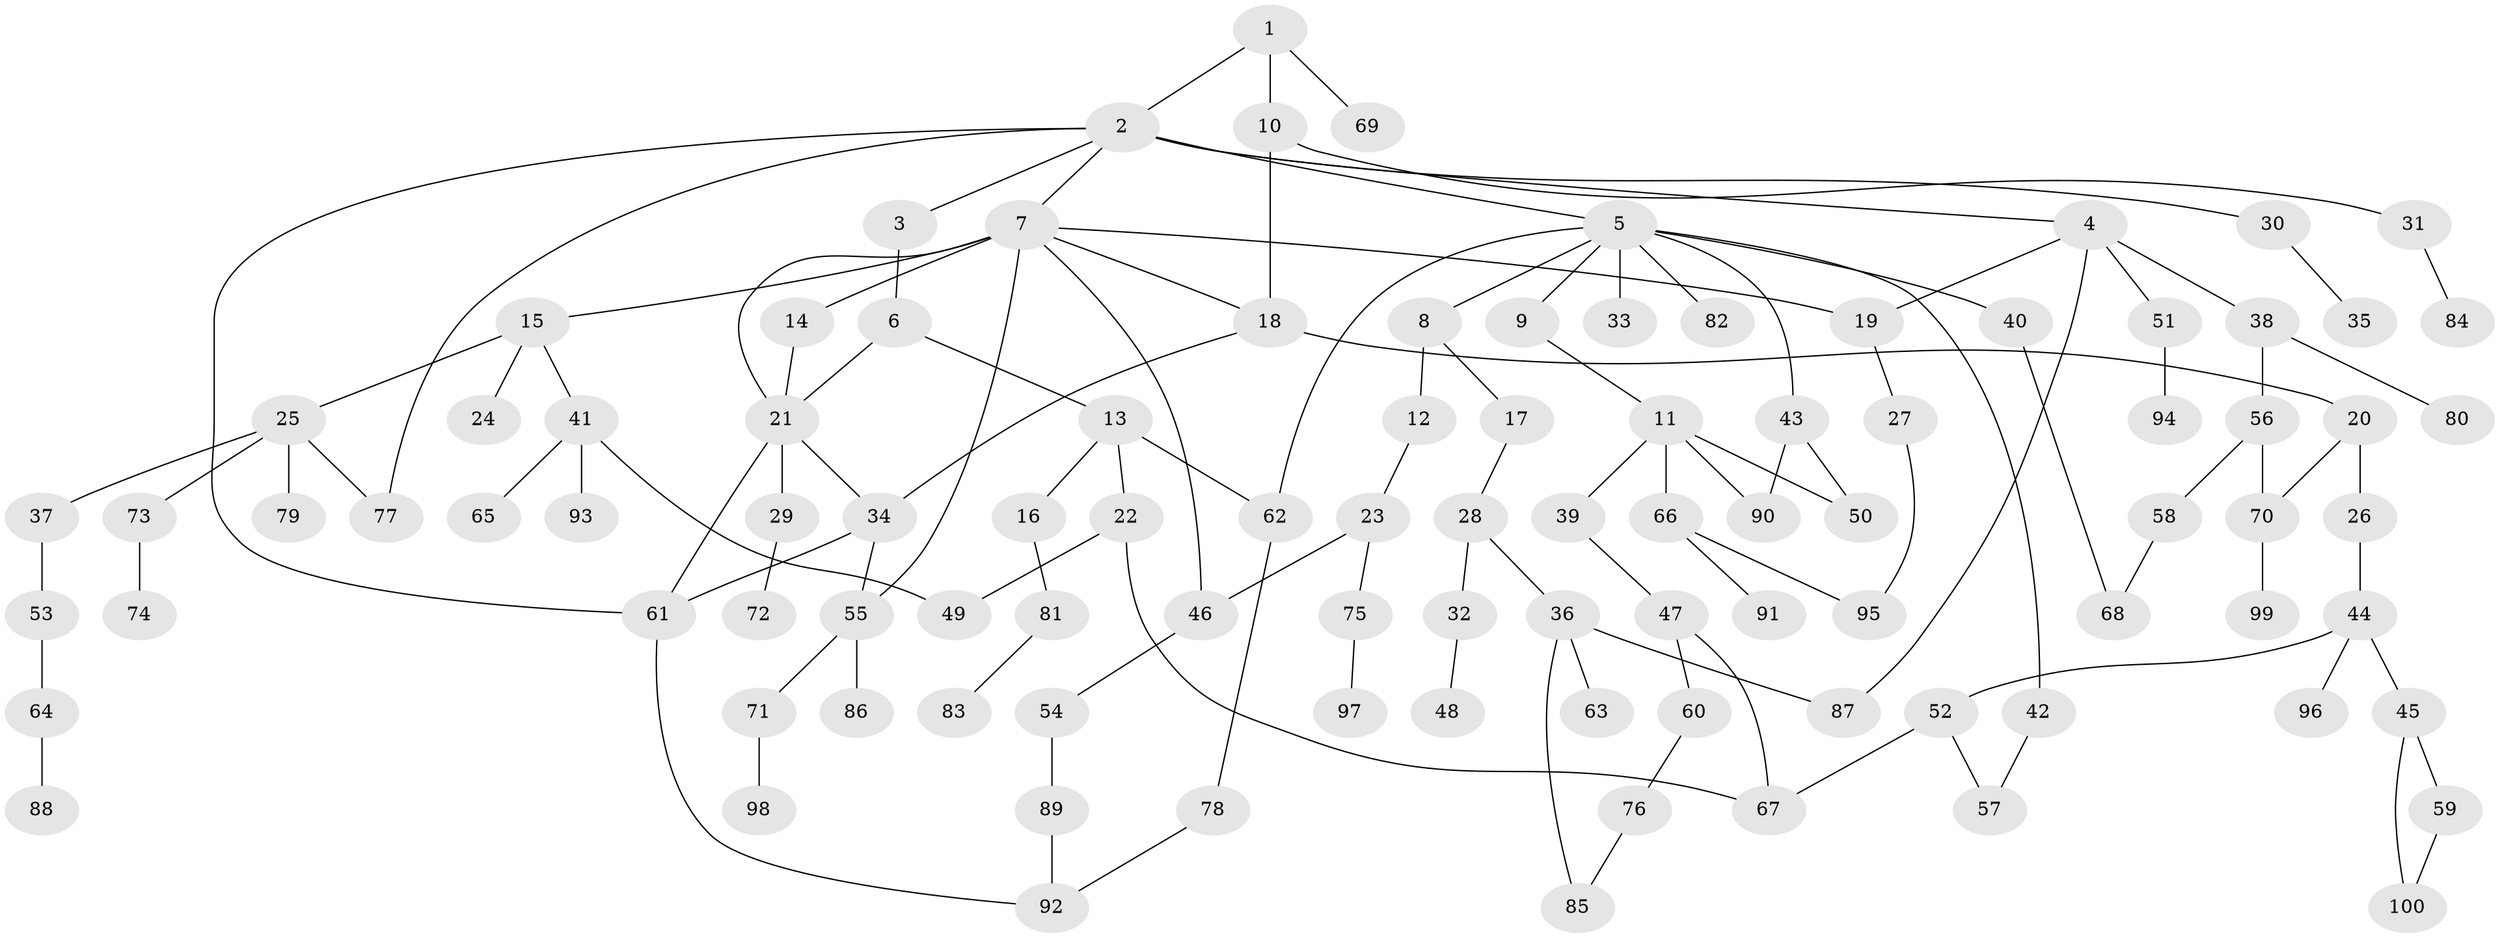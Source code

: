 // coarse degree distribution, {2: 0.3230769230769231, 8: 0.015384615384615385, 5: 0.046153846153846156, 9: 0.03076923076923077, 3: 0.2153846153846154, 4: 0.07692307692307693, 7: 0.015384615384615385, 1: 0.27692307692307694}
// Generated by graph-tools (version 1.1) at 2025/23/03/03/25 07:23:35]
// undirected, 100 vertices, 124 edges
graph export_dot {
graph [start="1"]
  node [color=gray90,style=filled];
  1;
  2;
  3;
  4;
  5;
  6;
  7;
  8;
  9;
  10;
  11;
  12;
  13;
  14;
  15;
  16;
  17;
  18;
  19;
  20;
  21;
  22;
  23;
  24;
  25;
  26;
  27;
  28;
  29;
  30;
  31;
  32;
  33;
  34;
  35;
  36;
  37;
  38;
  39;
  40;
  41;
  42;
  43;
  44;
  45;
  46;
  47;
  48;
  49;
  50;
  51;
  52;
  53;
  54;
  55;
  56;
  57;
  58;
  59;
  60;
  61;
  62;
  63;
  64;
  65;
  66;
  67;
  68;
  69;
  70;
  71;
  72;
  73;
  74;
  75;
  76;
  77;
  78;
  79;
  80;
  81;
  82;
  83;
  84;
  85;
  86;
  87;
  88;
  89;
  90;
  91;
  92;
  93;
  94;
  95;
  96;
  97;
  98;
  99;
  100;
  1 -- 2;
  1 -- 10;
  1 -- 69;
  2 -- 3;
  2 -- 4;
  2 -- 5;
  2 -- 7;
  2 -- 30;
  2 -- 61;
  2 -- 77;
  3 -- 6;
  4 -- 38;
  4 -- 51;
  4 -- 87;
  4 -- 19;
  5 -- 8;
  5 -- 9;
  5 -- 33;
  5 -- 40;
  5 -- 42;
  5 -- 43;
  5 -- 82;
  5 -- 62;
  6 -- 13;
  6 -- 21;
  7 -- 14;
  7 -- 15;
  7 -- 18;
  7 -- 19;
  7 -- 21;
  7 -- 46;
  7 -- 55;
  8 -- 12;
  8 -- 17;
  9 -- 11;
  10 -- 31;
  10 -- 18;
  11 -- 39;
  11 -- 66;
  11 -- 90;
  11 -- 50;
  12 -- 23;
  13 -- 16;
  13 -- 22;
  13 -- 62;
  14 -- 21;
  15 -- 24;
  15 -- 25;
  15 -- 41;
  16 -- 81;
  17 -- 28;
  18 -- 20;
  18 -- 34;
  19 -- 27;
  20 -- 26;
  20 -- 70;
  21 -- 29;
  21 -- 34;
  21 -- 61;
  22 -- 67;
  22 -- 49;
  23 -- 46;
  23 -- 75;
  25 -- 37;
  25 -- 73;
  25 -- 77;
  25 -- 79;
  26 -- 44;
  27 -- 95;
  28 -- 32;
  28 -- 36;
  29 -- 72;
  30 -- 35;
  31 -- 84;
  32 -- 48;
  34 -- 55;
  34 -- 61;
  36 -- 63;
  36 -- 85;
  36 -- 87;
  37 -- 53;
  38 -- 56;
  38 -- 80;
  39 -- 47;
  40 -- 68;
  41 -- 49;
  41 -- 65;
  41 -- 93;
  42 -- 57;
  43 -- 50;
  43 -- 90;
  44 -- 45;
  44 -- 52;
  44 -- 96;
  45 -- 59;
  45 -- 100;
  46 -- 54;
  47 -- 60;
  47 -- 67;
  51 -- 94;
  52 -- 57;
  52 -- 67;
  53 -- 64;
  54 -- 89;
  55 -- 71;
  55 -- 86;
  56 -- 58;
  56 -- 70;
  58 -- 68;
  59 -- 100;
  60 -- 76;
  61 -- 92;
  62 -- 78;
  64 -- 88;
  66 -- 91;
  66 -- 95;
  70 -- 99;
  71 -- 98;
  73 -- 74;
  75 -- 97;
  76 -- 85;
  78 -- 92;
  81 -- 83;
  89 -- 92;
}
